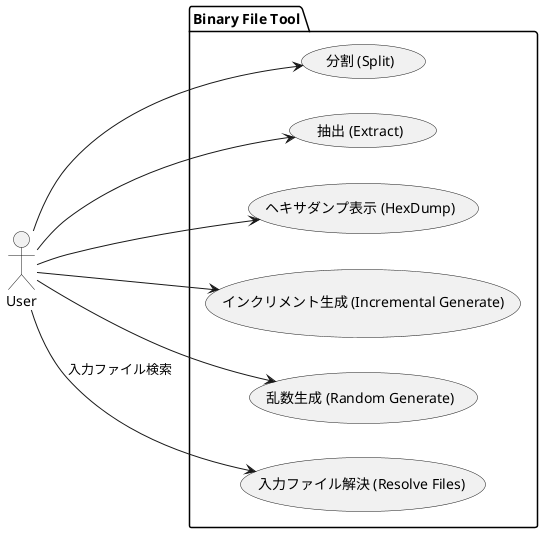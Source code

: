@startuml

left to right direction

actor User

package "Binary File Tool" {
    usecase "分割 (Split)" as UC_Split
    usecase "抽出 (Extract)" as UC_Extract
    usecase "ヘキサダンプ表示 (HexDump)" as UC_HexDump
    
    usecase "インクリメント生成 (Incremental Generate)" as UC_IncrementalGenerate
    usecase "乱数生成 (Random Generate)" as UC_RandomGenerate
    
    usecase "入力ファイル解決 (Resolve Files)" as UC_FileResolve
}

User --> UC_FileResolve : 入力ファイル検索

User --> UC_Split
User --> UC_Extract
User --> UC_HexDump

User --> UC_IncrementalGenerate
User --> UC_RandomGenerate


@enduml
